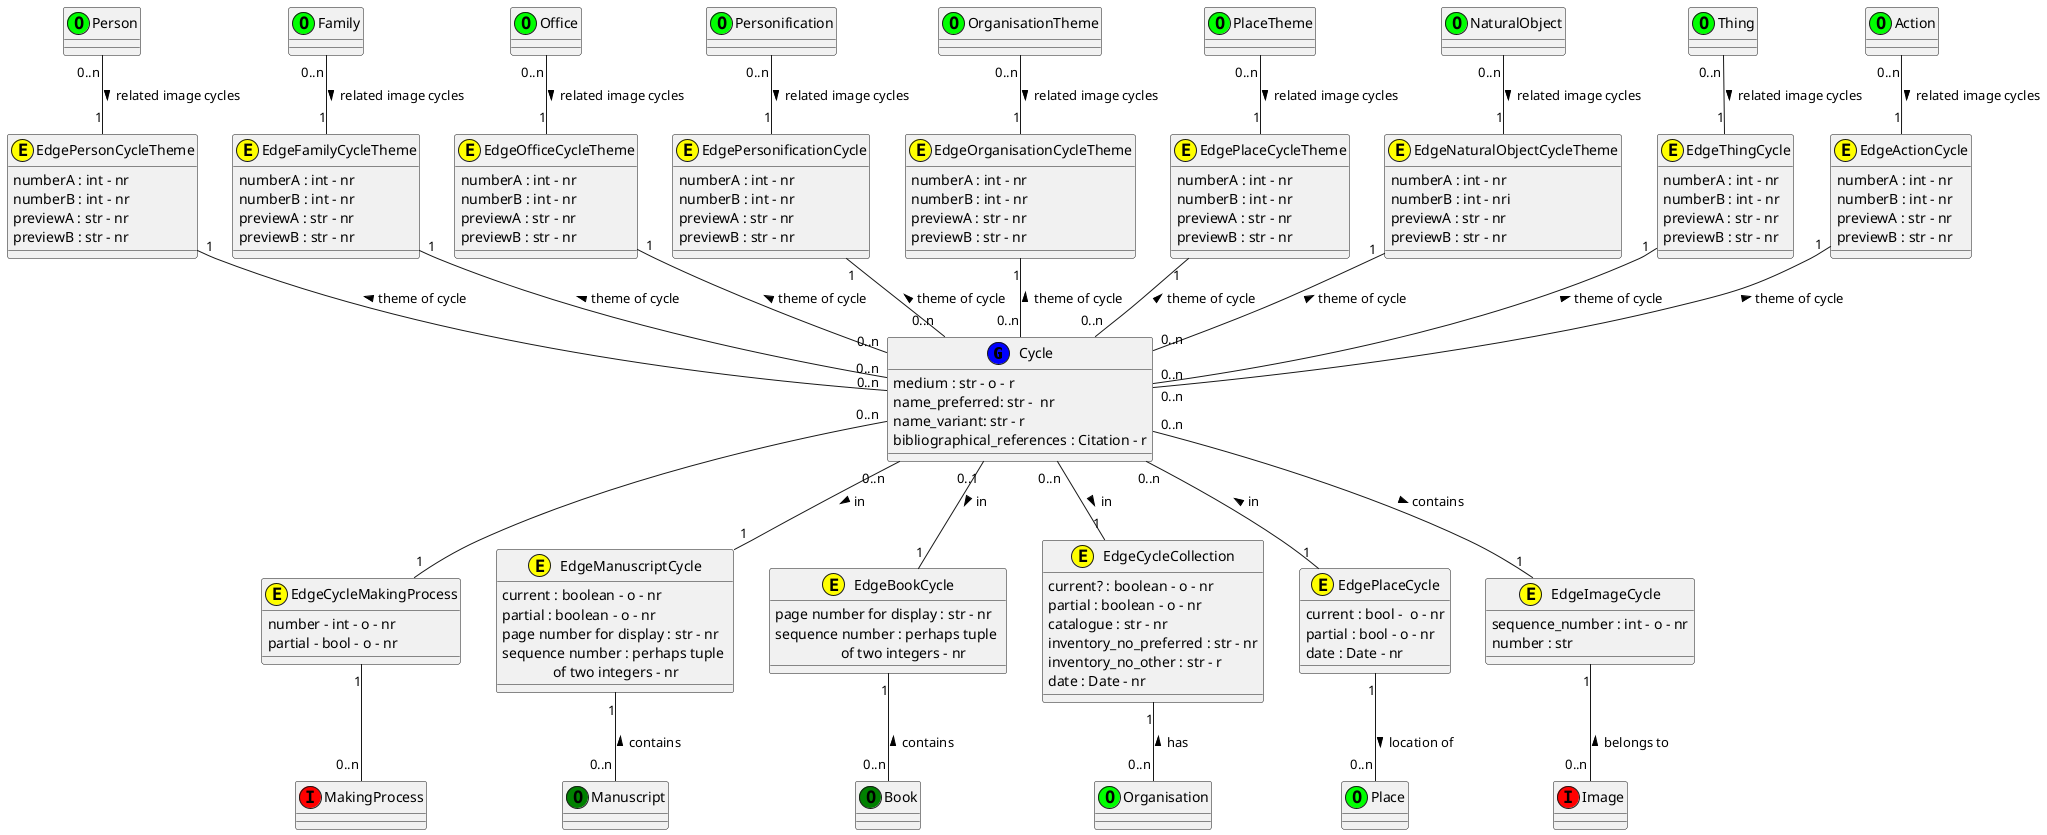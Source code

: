 @startuml Cycle

class Cycle <<(G,blue)>>
Cycle : medium : str - o - r
Cycle : name_preferred: str -  nr 
Cycle : name_variant: str - r
Cycle : bibliographical_references : Citation - r
class MakingProcess

class Person <<(O,lime)>>

class Family <<(O,lime)>>

class Office <<(O,lime)>>

class Personification <<(O,lime)>>

class Organisation <<(O,lime)>>

class OrganisationTheme <<(O,lime)>>

class Place <<(O,lime)>>

class PlaceTheme <<(O,lime)>>

class NaturalObject <<(O,lime)>>

class Thing <<(O,lime)>>

class Action <<(O,lime)>>

class MakingProcess <<(I,red)>>

class Manuscript <<(O,green)>>

class Book <<(O,green)>>

class Image <<(I,red)>>

class EdgePersonCycleTheme <<(E,yellow)>>
EdgePersonCycleTheme : numberA : int - nr
EdgePersonCycleTheme : numberB : int - nr
EdgePersonCycleTheme : previewA : str - nr
EdgePersonCycleTheme : previewB : str - nr

class EdgeFamilyCycleTheme <<(E,yellow)>>
EdgeFamilyCycleTheme : numberA : int - nr
EdgeFamilyCycleTheme : numberB : int - nr
EdgeFamilyCycleTheme : previewA : str - nr
EdgeFamilyCycleTheme : previewB : str - nr

class EdgeOfficeCycleTheme <<(E,yellow)>>
EdgeOfficeCycleTheme : numberA : int - nr
EdgeOfficeCycleTheme : numberB : int - nr
EdgeOfficeCycleTheme : previewA : str - nr
EdgeOfficeCycleTheme : previewB : str - nr

class EdgePersonificationCycle  <<(E,yellow)>>
EdgePersonificationCycle : numberA : int - nr
EdgePersonificationCycle : numberB : int - nr
EdgePersonificationCycle : previewA : str - nr
EdgePersonificationCycle : previewB : str - nr

class EdgeOrganisationCycleTheme  <<(E,yellow)>>
EdgeOrganisationCycleTheme : numberA : int - nr
EdgeOrganisationCycleTheme : numberB : int - nr
EdgeOrganisationCycleTheme : previewA : str - nr
EdgeOrganisationCycleTheme : previewB : str - nr

class EdgePlaceCycleTheme  <<(E,yellow)>>
EdgePlaceCycleTheme : numberA : int - nr
EdgePlaceCycleTheme : numberB : int - nr
EdgePlaceCycleTheme : previewA : str - nr
EdgePlaceCycleTheme : previewB : str - nr

class EdgeNaturalObjectCycleTheme  <<(E,yellow)>>
EdgeNaturalObjectCycleTheme : numberA : int - nr
EdgeNaturalObjectCycleTheme : numberB : int - nri
EdgeNaturalObjectCycleTheme : previewA : str - nr
EdgeNaturalObjectCycleTheme : previewB : str - nr

class EdgeThingCycle  <<(E,yellow)>>
EdgeThingCycle : numberA : int - nr
EdgeThingCycle : numberB : int - nr
EdgeThingCycle : previewA : str - nr
EdgeThingCycle : previewB : str - nr

class EdgeActionCycle  <<(E,yellow)>>
EdgeActionCycle : numberA : int - nr
EdgeActionCycle : numberB : int - nr
EdgeActionCycle : previewA : str - nr
EdgeActionCycle : previewB : str - nr



class EdgeCycleMakingProcess  <<(E,yellow)>>
EdgeCycleMakingProcess : number - int - o - nr
EdgeCycleMakingProcess : partial - bool - o - nr

class EdgeManuscriptCycle  <<(E,yellow)>>
EdgeManuscriptCycle : current : boolean - o - nr
EdgeManuscriptCycle : partial : boolean - o - nr
EdgeManuscriptCycle : page number for display : str - nr
EdgeManuscriptCycle : sequence number : perhaps tuple \n              of two integers - nr

class EdgeBookCycle  <<(E,yellow)>>
EdgeBookCycle : page number for display : str - nr
EdgeBookCycle : sequence number : perhaps tuple \n                  of two integers - nr

class EdgeCycleCollection  <<(E,yellow)>>
EdgeCycleCollection : current? : boolean - o - nr
EdgeCycleCollection : partial : boolean - o - nr
EdgeCycleCollection : catalogue : str - nr
EdgeCycleCollection : inventory_no_preferred : str - nr
EdgeCycleCollection : inventory_no_other : str - r
EdgeCycleCollection : date : Date - nr

class EdgePlaceCycle  <<(E,yellow)>>
EdgePlaceCycle : current : bool -  o - nr
EdgePlaceCycle : partial : bool - o - nr
EdgePlaceCycle : date : Date - nr

class EdgeImageCycle <<(E,yellow)>>
EdgeImageCycle : sequence_number : int - o - nr
EdgeImageCycle : number : str




Person "0..n" -- "1" EdgePersonCycleTheme : related image cycles >
EdgePersonCycleTheme "1" -- "0..n" Cycle : theme of cycle <

Family "0..n" -- "1" EdgeFamilyCycleTheme : related image cycles >
EdgeFamilyCycleTheme "1" -- "0..n" Cycle : theme of cycle <

Personification "0..n" -- "1" EdgePersonificationCycle : related image cycles >
EdgePersonificationCycle "1" -- "0..n" Cycle : theme of cycle <

Office "0..n" -- "1" EdgeOfficeCycleTheme : related image cycles >
EdgeOfficeCycleTheme "1" -- "0..n" Cycle : theme of cycle <

OrganisationTheme "0..n" -- "1" EdgeOrganisationCycleTheme : related image cycles >
EdgeOrganisationCycleTheme "1" -- "0..n" Cycle : theme of cycle <

PlaceTheme "0..n" -- "1" EdgePlaceCycleTheme : related image cycles >
EdgePlaceCycleTheme "1" -- "0..n" Cycle : theme of cycle <

NaturalObject "0..n" -- "1" EdgeNaturalObjectCycleTheme : related image cycles >
EdgeNaturalObjectCycleTheme "1" -- "0..n" Cycle : theme of cycle <

Thing "0..n" -- "1" EdgeThingCycle : related image cycles >
EdgeThingCycle "1" -- "0..n" Cycle : theme of cycle <

Action "0..n" -- "1" EdgeActionCycle : related image cycles >
EdgeActionCycle "1" -- "0..n" Cycle : theme of cycle <

Cycle "0..n" -- "1" EdgeCycleMakingProcess 
EdgeCycleMakingProcess "1" -- "0..n" MakingProcess

Cycle "0..n" -- "1" EdgePlaceCycle : < in
EdgePlaceCycle  "1" -- "0..n" Place :  location of  >

Cycle "0..n" -- "1" EdgeCycleCollection : in >
EdgeCycleCollection "1" -- "0..n" Organisation : has  <

Cycle "0..n" -- "1" EdgeManuscriptCycle : in > 
EdgeManuscriptCycle "1" -- "0..n" Manuscript : contains <

Cycle "0..1" -- "1" EdgeBookCycle : in > 
EdgeBookCycle "1" -- "0..n" Book : contains <

Cycle "0..n" -- "1" EdgeImageCycle : > contains
EdgeImageCycle "1" -- "0..n" Image : belongs to <

@enduml